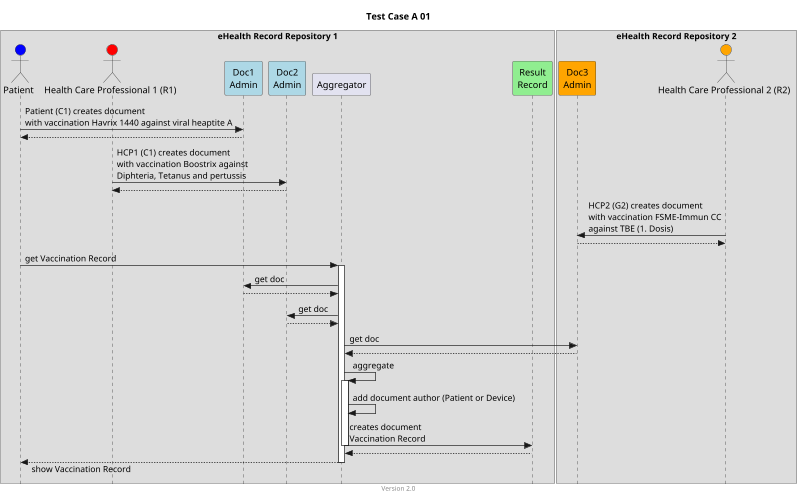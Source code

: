 @startuml
title Test Case A 01
footer Version 2.0
skinparam responseMessageBelowArrow true
skinparam style strictuml
scale max 800 width


box "eHealth Record Repository 1"
actor "Patient" as PAT #blue
actor "Health Care Professional 1 (R1)" as HCP1_C1 #red
participant "Doc1\nAdmin" as Doc1 #lightblue
participant "Doc2\nAdmin" as Doc2 #lightblue
participant Aggregator as AGG
participant "Result\nRecord" as RES #lightgreen
end box

box "eHealth Record Repository 2"
participant "Doc3\nAdmin" as Doc3 #orange
actor "Health Care Professional 2 (R2)" as HCP2_C2 #orange
end box

PAT -> Doc1: Patient (C1) creates document\nwith vaccination Havrix 1440 against viral heaptite A
PAT <-- Doc1

HCP1_C1 -> Doc2: HCP1 (C1) creates document\nwith vaccination Boostrix against\nDiphteria, Tetanus and pertussis
HCP1_C1 <-- Doc2

HCP2_C2 -> Doc3: HCP2 (G2) creates document\nwith vaccination FSME-Immun CC\nagainst TBE (1. Dosis)
HCP2_C2 <-- Doc3:

PAT -> AGG: get Vaccination Record
activate AGG
AGG -> Doc1: get doc
AGG <-- Doc1
AGG -> Doc2: get doc
AGG <-- Doc2
AGG -> Doc3: get doc
AGG <-- Doc3

AGG -> AGG: aggregate
activate AGG
AGG -> AGG: add document author (Patient or Device)
AGG -> RES: creates document\nVaccination Record 
deactivate AGG
AGG <-- RES
PAT <-- AGG: show Vaccination Record
deactivate AGG


@enduml
